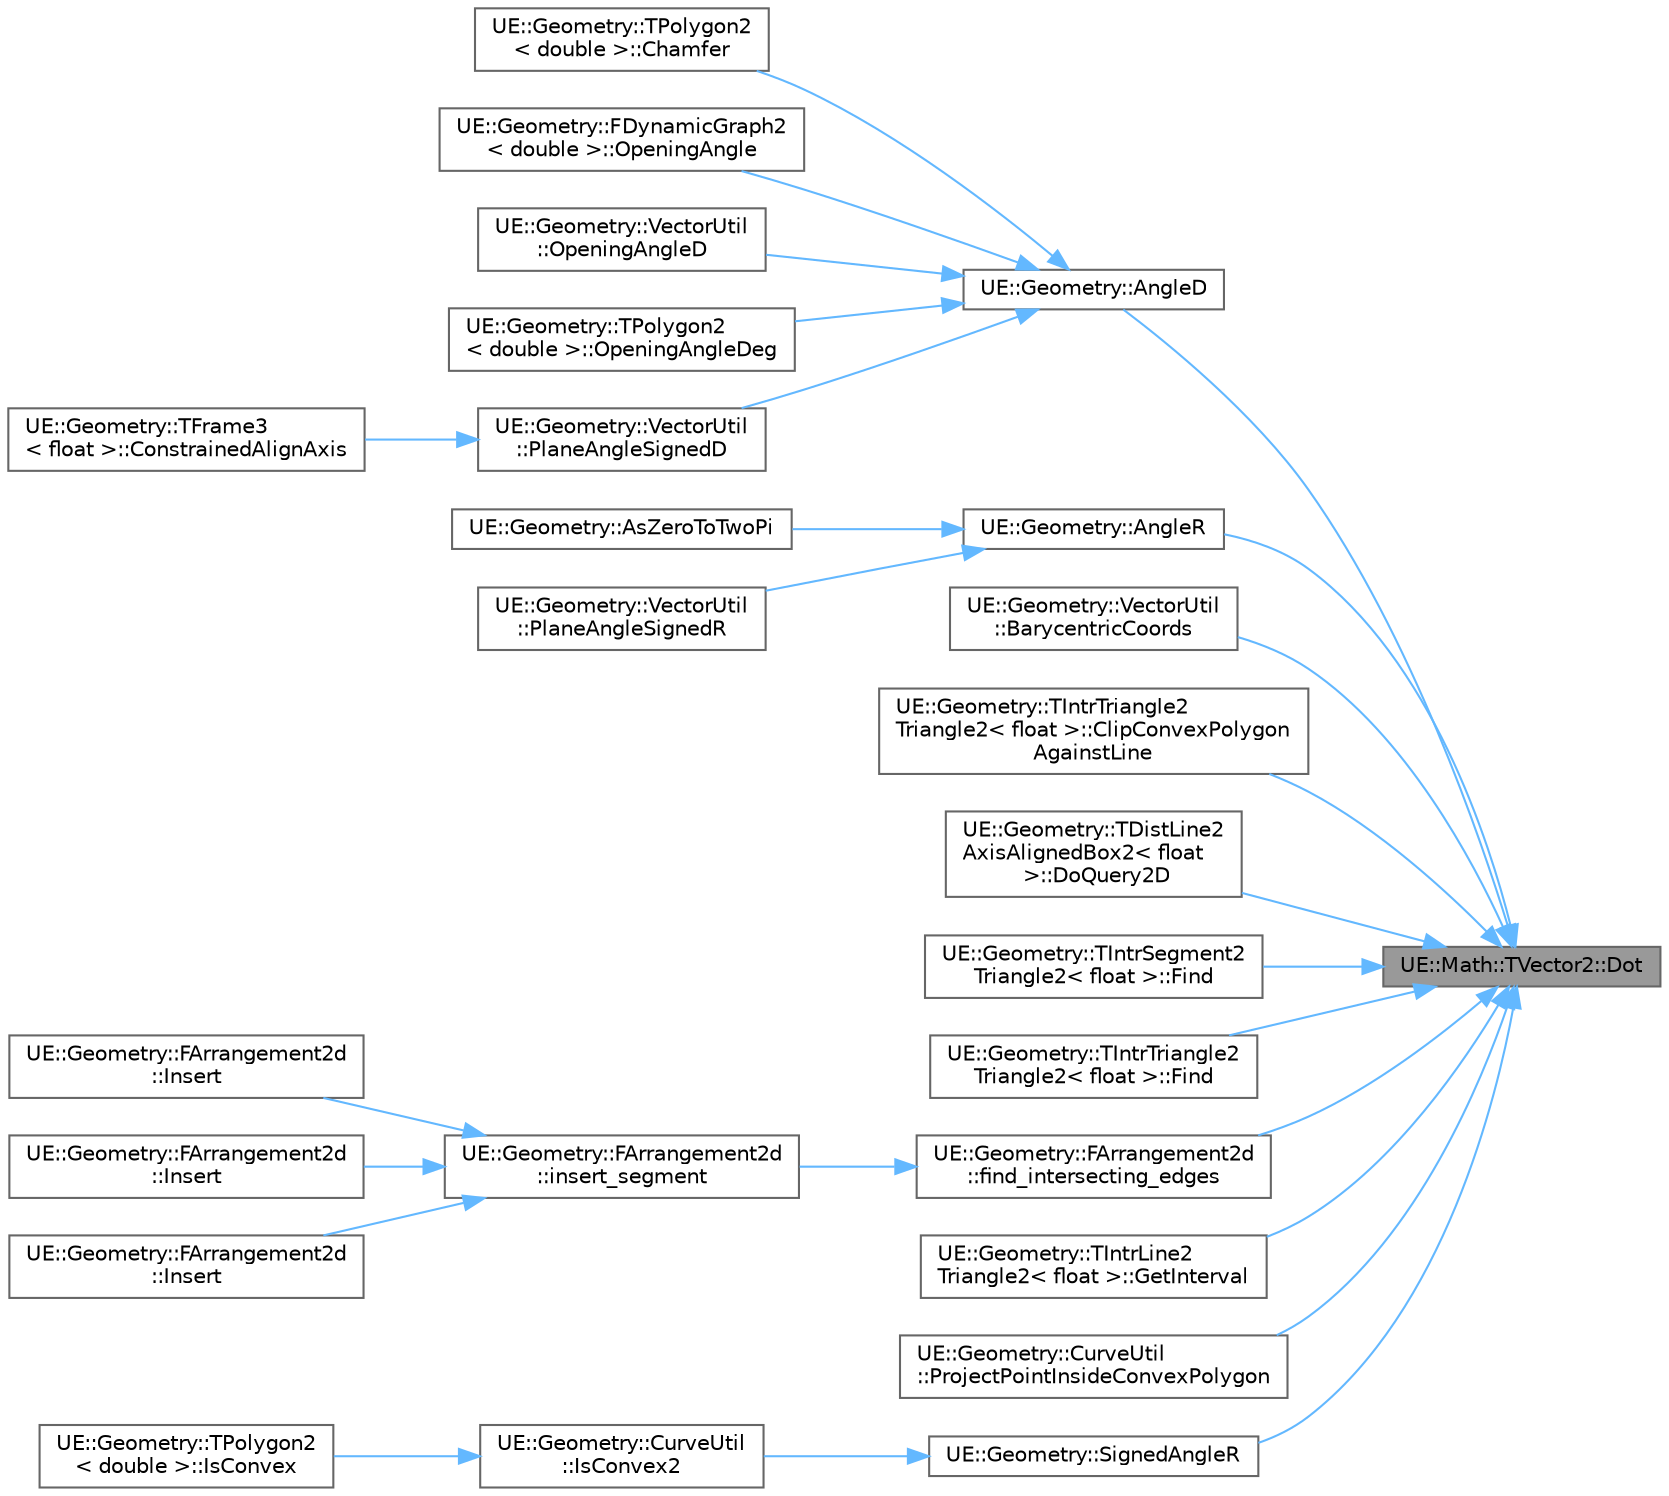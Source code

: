 digraph "UE::Math::TVector2::Dot"
{
 // INTERACTIVE_SVG=YES
 // LATEX_PDF_SIZE
  bgcolor="transparent";
  edge [fontname=Helvetica,fontsize=10,labelfontname=Helvetica,labelfontsize=10];
  node [fontname=Helvetica,fontsize=10,shape=box,height=0.2,width=0.4];
  rankdir="RL";
  Node1 [id="Node000001",label="UE::Math::TVector2::Dot",height=0.2,width=0.4,color="gray40", fillcolor="grey60", style="filled", fontcolor="black",tooltip="Get the dot product of this vector against another."];
  Node1 -> Node2 [id="edge1_Node000001_Node000002",dir="back",color="steelblue1",style="solid",tooltip=" "];
  Node2 [id="Node000002",label="UE::Geometry::AngleD",height=0.2,width=0.4,color="grey40", fillcolor="white", style="filled",URL="$d9/d39/namespaceUE_1_1Geometry.html#a2fe4146ed11160b4ac46fa63a0895961",tooltip=" "];
  Node2 -> Node3 [id="edge2_Node000002_Node000003",dir="back",color="steelblue1",style="solid",tooltip=" "];
  Node3 [id="Node000003",label="UE::Geometry::TPolygon2\l\< double \>::Chamfer",height=0.2,width=0.4,color="grey40", fillcolor="white", style="filled",URL="$d0/df8/classUE_1_1Geometry_1_1TPolygon2.html#ac36dea48df15e4bd04dd831ee78d9344",tooltip=" "];
  Node2 -> Node4 [id="edge3_Node000002_Node000004",dir="back",color="steelblue1",style="solid",tooltip=" "];
  Node4 [id="Node000004",label="UE::Geometry::FDynamicGraph2\l\< double \>::OpeningAngle",height=0.2,width=0.4,color="grey40", fillcolor="white", style="filled",URL="$d5/d56/classUE_1_1Geometry_1_1FDynamicGraph2.html#a08a1606c6dd0021eb4dd8a3933336240",tooltip=" "];
  Node2 -> Node5 [id="edge4_Node000002_Node000005",dir="back",color="steelblue1",style="solid",tooltip=" "];
  Node5 [id="Node000005",label="UE::Geometry::VectorUtil\l::OpeningAngleD",height=0.2,width=0.4,color="grey40", fillcolor="white", style="filled",URL="$d9/dcb/namespaceUE_1_1Geometry_1_1VectorUtil.html#ad615d64a4004a150419fec3d996bceb2",tooltip=" "];
  Node2 -> Node6 [id="edge5_Node000002_Node000006",dir="back",color="steelblue1",style="solid",tooltip=" "];
  Node6 [id="Node000006",label="UE::Geometry::TPolygon2\l\< double \>::OpeningAngleDeg",height=0.2,width=0.4,color="grey40", fillcolor="white", style="filled",URL="$d0/df8/classUE_1_1Geometry_1_1TPolygon2.html#ae7bc32f9f540b4f4fa7b144a71ba8251",tooltip=" "];
  Node2 -> Node7 [id="edge6_Node000002_Node000007",dir="back",color="steelblue1",style="solid",tooltip=" "];
  Node7 [id="Node000007",label="UE::Geometry::VectorUtil\l::PlaneAngleSignedD",height=0.2,width=0.4,color="grey40", fillcolor="white", style="filled",URL="$d9/dcb/namespaceUE_1_1Geometry_1_1VectorUtil.html#a47803304da6f40f39a2cab3293098bf8",tooltip="Calculates angle between VFrom and VTo after projection onto plane with normal defined by PlaneN."];
  Node7 -> Node8 [id="edge7_Node000007_Node000008",dir="back",color="steelblue1",style="solid",tooltip=" "];
  Node8 [id="Node000008",label="UE::Geometry::TFrame3\l\< float \>::ConstrainedAlignAxis",height=0.2,width=0.4,color="grey40", fillcolor="white", style="filled",URL="$d6/d82/structUE_1_1Geometry_1_1TFrame3.html#a2aa34553021af7d4e3ff5879ff0b123b",tooltip=" "];
  Node1 -> Node9 [id="edge8_Node000001_Node000009",dir="back",color="steelblue1",style="solid",tooltip=" "];
  Node9 [id="Node000009",label="UE::Geometry::AngleR",height=0.2,width=0.4,color="grey40", fillcolor="white", style="filled",URL="$d9/d39/namespaceUE_1_1Geometry.html#a1ec53c5618c4fda95d8bf3cc4b58357a",tooltip=" "];
  Node9 -> Node10 [id="edge9_Node000009_Node000010",dir="back",color="steelblue1",style="solid",tooltip=" "];
  Node10 [id="Node000010",label="UE::Geometry::AsZeroToTwoPi",height=0.2,width=0.4,color="grey40", fillcolor="white", style="filled",URL="$d9/d39/namespaceUE_1_1Geometry.html#ae0eff329cb3cc3fbaf3297bc75f44d26",tooltip="return AngleR in [0,2pi) range."];
  Node9 -> Node11 [id="edge10_Node000009_Node000011",dir="back",color="steelblue1",style="solid",tooltip=" "];
  Node11 [id="Node000011",label="UE::Geometry::VectorUtil\l::PlaneAngleSignedR",height=0.2,width=0.4,color="grey40", fillcolor="white", style="filled",URL="$d9/dcb/namespaceUE_1_1Geometry_1_1VectorUtil.html#a7465b88088ad817bc7bef272241dd333",tooltip="Calculates angle between VFrom and VTo after projection onto plane with normal defined by PlaneN."];
  Node1 -> Node12 [id="edge11_Node000001_Node000012",dir="back",color="steelblue1",style="solid",tooltip=" "];
  Node12 [id="Node000012",label="UE::Geometry::VectorUtil\l::BarycentricCoords",height=0.2,width=0.4,color="grey40", fillcolor="white", style="filled",URL="$d9/dcb/namespaceUE_1_1Geometry_1_1VectorUtil.html#a170a0553e84b406b6c00b0b4b1c49a90",tooltip="Compute barycentric coordinates/weights of vPoint inside 2D triangle (V0,V1,V2)."];
  Node1 -> Node13 [id="edge12_Node000001_Node000013",dir="back",color="steelblue1",style="solid",tooltip=" "];
  Node13 [id="Node000013",label="UE::Geometry::TIntrTriangle2\lTriangle2\< float \>::ClipConvexPolygon\lAgainstLine",height=0.2,width=0.4,color="grey40", fillcolor="white", style="filled",URL="$da/db8/classUE_1_1Geometry_1_1TIntrTriangle2Triangle2.html#a65f52184ddea40f6e2d38391d25edb14",tooltip=" "];
  Node1 -> Node14 [id="edge13_Node000001_Node000014",dir="back",color="steelblue1",style="solid",tooltip=" "];
  Node14 [id="Node000014",label="UE::Geometry::TDistLine2\lAxisAlignedBox2\< float\l \>::DoQuery2D",height=0.2,width=0.4,color="grey40", fillcolor="white", style="filled",URL="$d8/d6d/classUE_1_1Geometry_1_1TDistLine2AxisAlignedBox2.html#a45502c73d5eac9648f253b4aba63648c",tooltip=" "];
  Node1 -> Node15 [id="edge14_Node000001_Node000015",dir="back",color="steelblue1",style="solid",tooltip=" "];
  Node15 [id="Node000015",label="UE::Geometry::TIntrSegment2\lTriangle2\< float \>::Find",height=0.2,width=0.4,color="grey40", fillcolor="white", style="filled",URL="$d4/dee/classUE_1_1Geometry_1_1TIntrSegment2Triangle2.html#a30f56fe5667e1e1d0f163da25be70e93",tooltip=" "];
  Node1 -> Node16 [id="edge15_Node000001_Node000016",dir="back",color="steelblue1",style="solid",tooltip=" "];
  Node16 [id="Node000016",label="UE::Geometry::TIntrTriangle2\lTriangle2\< float \>::Find",height=0.2,width=0.4,color="grey40", fillcolor="white", style="filled",URL="$da/db8/classUE_1_1Geometry_1_1TIntrTriangle2Triangle2.html#a64988995a97f83bfd0e82903aaf23ee3",tooltip=" "];
  Node1 -> Node17 [id="edge16_Node000001_Node000017",dir="back",color="steelblue1",style="solid",tooltip=" "];
  Node17 [id="Node000017",label="UE::Geometry::FArrangement2d\l::find_intersecting_edges",height=0.2,width=0.4,color="grey40", fillcolor="white", style="filled",URL="$d2/d8a/structUE_1_1Geometry_1_1FArrangement2d.html#ab4b2bfe791c0a99ee1cd50c185b7ee37",tooltip="find set of edges in graph that intersect with edge [A,B]"];
  Node17 -> Node18 [id="edge17_Node000017_Node000018",dir="back",color="steelblue1",style="solid",tooltip=" "];
  Node18 [id="Node000018",label="UE::Geometry::FArrangement2d\l::insert_segment",height=0.2,width=0.4,color="grey40", fillcolor="white", style="filled",URL="$d2/d8a/structUE_1_1Geometry_1_1FArrangement2d.html#a70b0efaac3352c17f9499fb3ccd5c6c9",tooltip="insert edge [A,B] into the arrangement, splitting existing edges as necessary"];
  Node18 -> Node19 [id="edge18_Node000018_Node000019",dir="back",color="steelblue1",style="solid",tooltip=" "];
  Node19 [id="Node000019",label="UE::Geometry::FArrangement2d\l::Insert",height=0.2,width=0.4,color="grey40", fillcolor="white", style="filled",URL="$d2/d8a/structUE_1_1Geometry_1_1FArrangement2d.html#a4668023ad498209be6f989f47243eb3c",tooltip="sequentially insert segments of polyline"];
  Node18 -> Node20 [id="edge19_Node000018_Node000020",dir="back",color="steelblue1",style="solid",tooltip=" "];
  Node20 [id="Node000020",label="UE::Geometry::FArrangement2d\l::Insert",height=0.2,width=0.4,color="grey40", fillcolor="white", style="filled",URL="$d2/d8a/structUE_1_1Geometry_1_1FArrangement2d.html#a9ca6084048952bfe87a42ba751a7836c",tooltip="insert segment into the arrangement"];
  Node18 -> Node21 [id="edge20_Node000018_Node000021",dir="back",color="steelblue1",style="solid",tooltip=" "];
  Node21 [id="Node000021",label="UE::Geometry::FArrangement2d\l::Insert",height=0.2,width=0.4,color="grey40", fillcolor="white", style="filled",URL="$d2/d8a/structUE_1_1Geometry_1_1FArrangement2d.html#a9762cd57f7a49713737fe0a83b102ec1",tooltip="insert segment [A,B] into the arrangement"];
  Node1 -> Node22 [id="edge21_Node000001_Node000022",dir="back",color="steelblue1",style="solid",tooltip=" "];
  Node22 [id="Node000022",label="UE::Geometry::TIntrLine2\lTriangle2\< float \>::GetInterval",height=0.2,width=0.4,color="grey40", fillcolor="white", style="filled",URL="$de/d3e/classUE_1_1Geometry_1_1TIntrLine2Triangle2.html#ae43cb90eb1d3aae287a653131fde3f31",tooltip=" "];
  Node1 -> Node23 [id="edge22_Node000001_Node000023",dir="back",color="steelblue1",style="solid",tooltip=" "];
  Node23 [id="Node000023",label="UE::Geometry::CurveUtil\l::ProjectPointInsideConvexPolygon",height=0.2,width=0.4,color="grey40", fillcolor="white", style="filled",URL="$d7/dd2/namespaceUE_1_1Geometry_1_1CurveUtil.html#a0911759025dbf1ca253c54a4fbbff71f",tooltip="Project point inside a convex polygon with known orientation."];
  Node1 -> Node24 [id="edge23_Node000001_Node000024",dir="back",color="steelblue1",style="solid",tooltip=" "];
  Node24 [id="Node000024",label="UE::Geometry::SignedAngleR",height=0.2,width=0.4,color="grey40", fillcolor="white", style="filled",URL="$d9/d39/namespaceUE_1_1Geometry.html#a904a398163732fcc98400a8d3ed7ff2b",tooltip=" "];
  Node24 -> Node25 [id="edge24_Node000024_Node000025",dir="back",color="steelblue1",style="solid",tooltip=" "];
  Node25 [id="Node000025",label="UE::Geometry::CurveUtil\l::IsConvex2",height=0.2,width=0.4,color="grey40", fillcolor="white", style="filled",URL="$d7/dd2/namespaceUE_1_1Geometry_1_1CurveUtil.html#a6805ab43ad5b660d37a18cdeb77c3215",tooltip="Tests closed, 2D curve for convexity, with an optional tolerance allowing for approximately-collinear..."];
  Node25 -> Node26 [id="edge25_Node000025_Node000026",dir="back",color="steelblue1",style="solid",tooltip=" "];
  Node26 [id="Node000026",label="UE::Geometry::TPolygon2\l\< double \>::IsConvex",height=0.2,width=0.4,color="grey40", fillcolor="white", style="filled",URL="$d0/df8/classUE_1_1Geometry_1_1TPolygon2.html#a07ea5b619290ea839453f19e2a5ddc2c",tooltip=" "];
}
